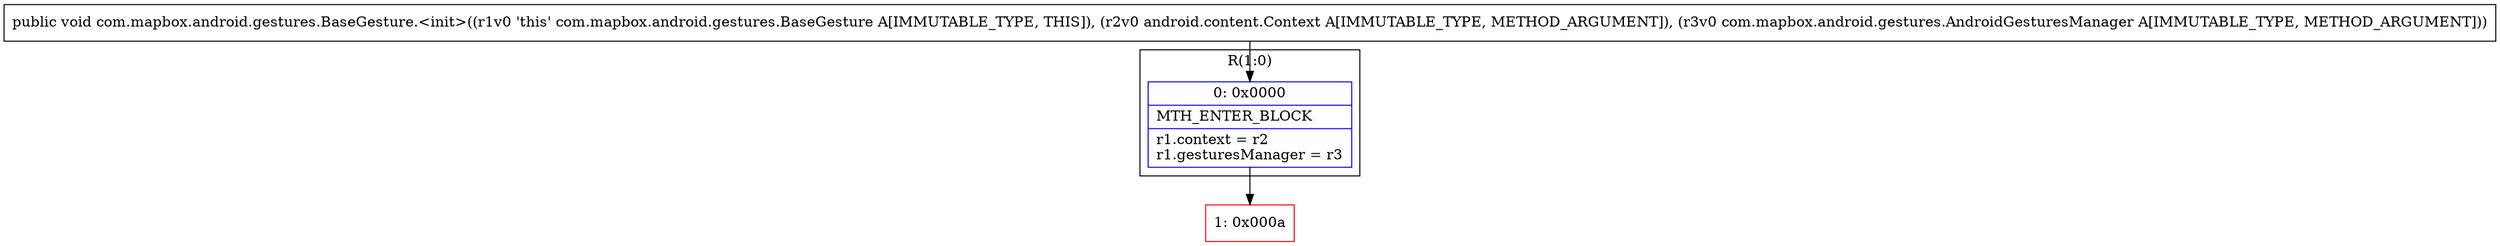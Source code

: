 digraph "CFG forcom.mapbox.android.gestures.BaseGesture.\<init\>(Landroid\/content\/Context;Lcom\/mapbox\/android\/gestures\/AndroidGesturesManager;)V" {
subgraph cluster_Region_509469176 {
label = "R(1:0)";
node [shape=record,color=blue];
Node_0 [shape=record,label="{0\:\ 0x0000|MTH_ENTER_BLOCK\l|r1.context = r2\lr1.gesturesManager = r3\l}"];
}
Node_1 [shape=record,color=red,label="{1\:\ 0x000a}"];
MethodNode[shape=record,label="{public void com.mapbox.android.gestures.BaseGesture.\<init\>((r1v0 'this' com.mapbox.android.gestures.BaseGesture A[IMMUTABLE_TYPE, THIS]), (r2v0 android.content.Context A[IMMUTABLE_TYPE, METHOD_ARGUMENT]), (r3v0 com.mapbox.android.gestures.AndroidGesturesManager A[IMMUTABLE_TYPE, METHOD_ARGUMENT])) }"];
MethodNode -> Node_0;
Node_0 -> Node_1;
}


